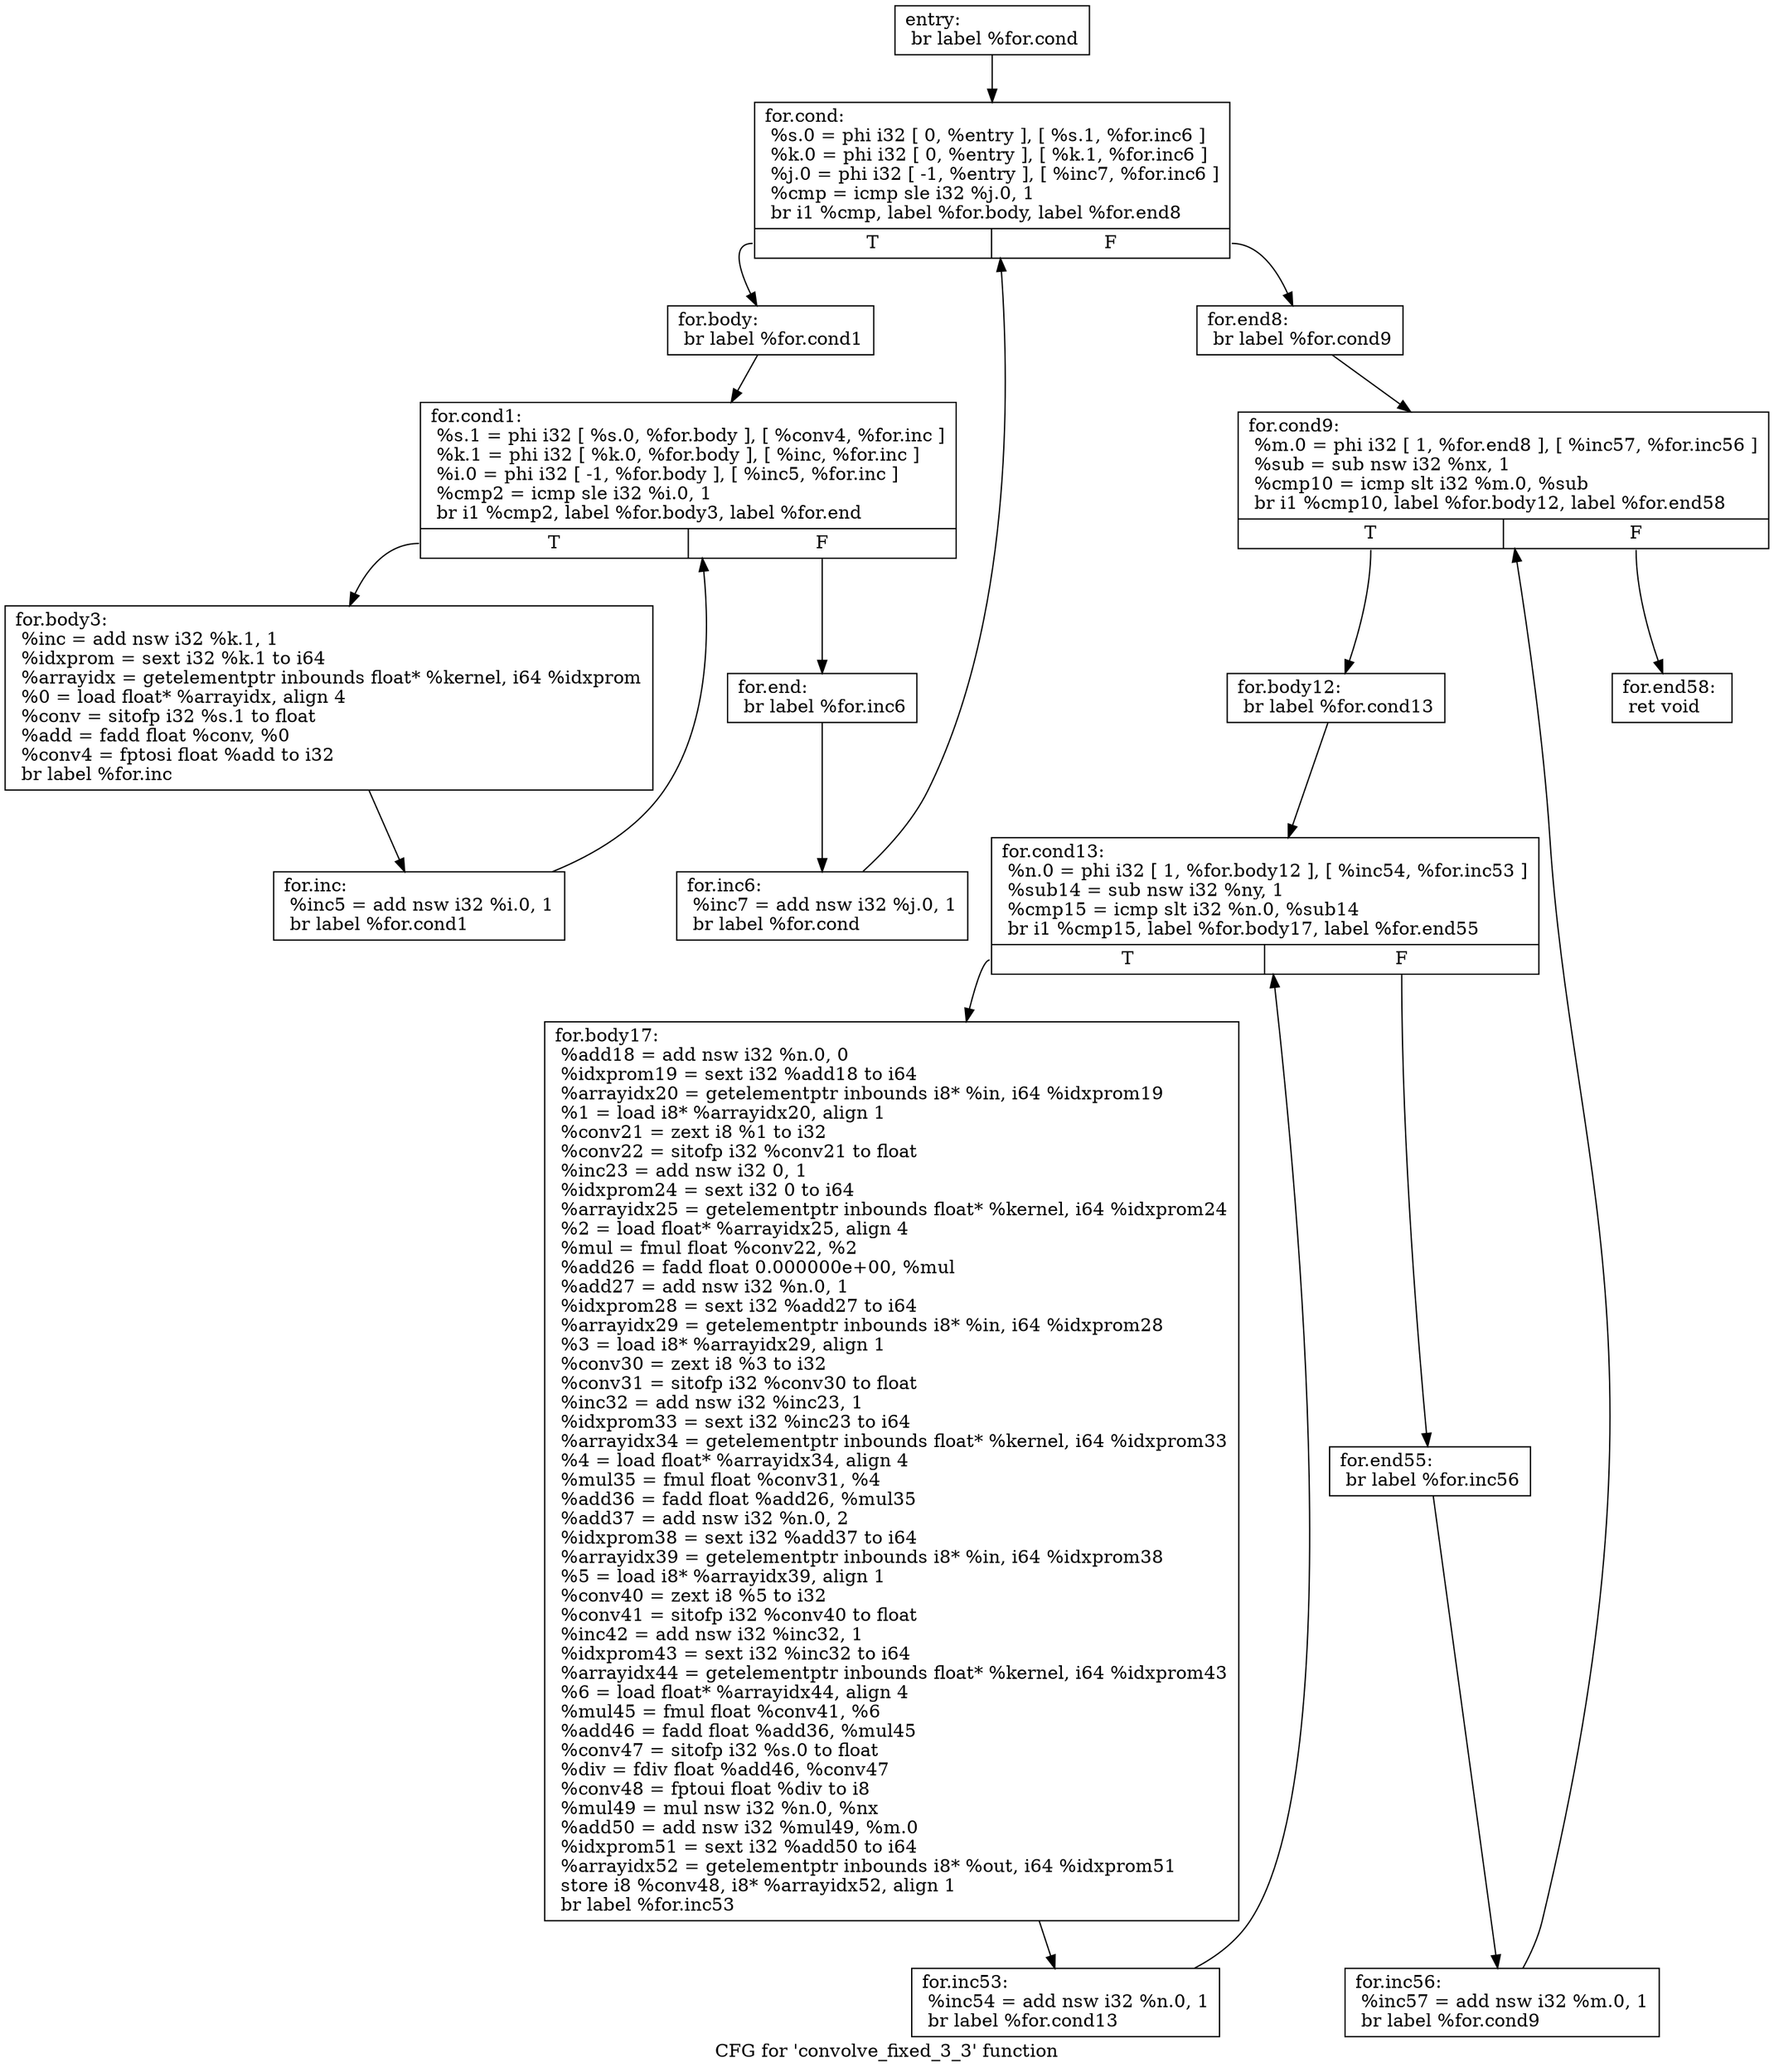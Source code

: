 digraph "CFG for 'convolve_fixed_3_3' function" {
	label="CFG for 'convolve_fixed_3_3' function";

	Node0x264b2f0 [shape=record,label="{entry:\l  br label %for.cond\l}"];
	Node0x264b2f0 -> Node0x264b350;
	Node0x264b350 [shape=record,label="{for.cond:                                         \l  %s.0 = phi i32 [ 0, %entry ], [ %s.1, %for.inc6 ]\l  %k.0 = phi i32 [ 0, %entry ], [ %k.1, %for.inc6 ]\l  %j.0 = phi i32 [ -1, %entry ], [ %inc7, %for.inc6 ]\l  %cmp = icmp sle i32 %j.0, 1\l  br i1 %cmp, label %for.body, label %for.end8\l|{<s0>T|<s1>F}}"];
	Node0x264b350:s0 -> Node0x264b3b0;
	Node0x264b350:s1 -> Node0x264b5f0;
	Node0x264b3b0 [shape=record,label="{for.body:                                         \l  br label %for.cond1\l}"];
	Node0x264b3b0 -> Node0x264b410;
	Node0x264b410 [shape=record,label="{for.cond1:                                        \l  %s.1 = phi i32 [ %s.0, %for.body ], [ %conv4, %for.inc ]\l  %k.1 = phi i32 [ %k.0, %for.body ], [ %inc, %for.inc ]\l  %i.0 = phi i32 [ -1, %for.body ], [ %inc5, %for.inc ]\l  %cmp2 = icmp sle i32 %i.0, 1\l  br i1 %cmp2, label %for.body3, label %for.end\l|{<s0>T|<s1>F}}"];
	Node0x264b410:s0 -> Node0x264b470;
	Node0x264b410:s1 -> Node0x264b530;
	Node0x264b470 [shape=record,label="{for.body3:                                        \l  %inc = add nsw i32 %k.1, 1\l  %idxprom = sext i32 %k.1 to i64\l  %arrayidx = getelementptr inbounds float* %kernel, i64 %idxprom\l  %0 = load float* %arrayidx, align 4\l  %conv = sitofp i32 %s.1 to float\l  %add = fadd float %conv, %0\l  %conv4 = fptosi float %add to i32\l  br label %for.inc\l}"];
	Node0x264b470 -> Node0x264b4d0;
	Node0x264b4d0 [shape=record,label="{for.inc:                                          \l  %inc5 = add nsw i32 %i.0, 1\l  br label %for.cond1\l}"];
	Node0x264b4d0 -> Node0x264b410;
	Node0x264b530 [shape=record,label="{for.end:                                          \l  br label %for.inc6\l}"];
	Node0x264b530 -> Node0x264b590;
	Node0x264b590 [shape=record,label="{for.inc6:                                         \l  %inc7 = add nsw i32 %j.0, 1\l  br label %for.cond\l}"];
	Node0x264b590 -> Node0x264b350;
	Node0x264b5f0 [shape=record,label="{for.end8:                                         \l  br label %for.cond9\l}"];
	Node0x264b5f0 -> Node0x264b650;
	Node0x264b650 [shape=record,label="{for.cond9:                                        \l  %m.0 = phi i32 [ 1, %for.end8 ], [ %inc57, %for.inc56 ]\l  %sub = sub nsw i32 %nx, 1\l  %cmp10 = icmp slt i32 %m.0, %sub\l  br i1 %cmp10, label %for.body12, label %for.end58\l|{<s0>T|<s1>F}}"];
	Node0x264b650:s0 -> Node0x264b910;
	Node0x264b650:s1 -> Node0x264bb50;
	Node0x264b910 [shape=record,label="{for.body12:                                       \l  br label %for.cond13\l}"];
	Node0x264b910 -> Node0x264b970;
	Node0x264b970 [shape=record,label="{for.cond13:                                       \l  %n.0 = phi i32 [ 1, %for.body12 ], [ %inc54, %for.inc53 ]\l  %sub14 = sub nsw i32 %ny, 1\l  %cmp15 = icmp slt i32 %n.0, %sub14\l  br i1 %cmp15, label %for.body17, label %for.end55\l|{<s0>T|<s1>F}}"];
	Node0x264b970:s0 -> Node0x264b9d0;
	Node0x264b970:s1 -> Node0x264ba90;
	Node0x264b9d0 [shape=record,label="{for.body17:                                       \l  %add18 = add nsw i32 %n.0, 0\l  %idxprom19 = sext i32 %add18 to i64\l  %arrayidx20 = getelementptr inbounds i8* %in, i64 %idxprom19\l  %1 = load i8* %arrayidx20, align 1\l  %conv21 = zext i8 %1 to i32\l  %conv22 = sitofp i32 %conv21 to float\l  %inc23 = add nsw i32 0, 1\l  %idxprom24 = sext i32 0 to i64\l  %arrayidx25 = getelementptr inbounds float* %kernel, i64 %idxprom24\l  %2 = load float* %arrayidx25, align 4\l  %mul = fmul float %conv22, %2\l  %add26 = fadd float 0.000000e+00, %mul\l  %add27 = add nsw i32 %n.0, 1\l  %idxprom28 = sext i32 %add27 to i64\l  %arrayidx29 = getelementptr inbounds i8* %in, i64 %idxprom28\l  %3 = load i8* %arrayidx29, align 1\l  %conv30 = zext i8 %3 to i32\l  %conv31 = sitofp i32 %conv30 to float\l  %inc32 = add nsw i32 %inc23, 1\l  %idxprom33 = sext i32 %inc23 to i64\l  %arrayidx34 = getelementptr inbounds float* %kernel, i64 %idxprom33\l  %4 = load float* %arrayidx34, align 4\l  %mul35 = fmul float %conv31, %4\l  %add36 = fadd float %add26, %mul35\l  %add37 = add nsw i32 %n.0, 2\l  %idxprom38 = sext i32 %add37 to i64\l  %arrayidx39 = getelementptr inbounds i8* %in, i64 %idxprom38\l  %5 = load i8* %arrayidx39, align 1\l  %conv40 = zext i8 %5 to i32\l  %conv41 = sitofp i32 %conv40 to float\l  %inc42 = add nsw i32 %inc32, 1\l  %idxprom43 = sext i32 %inc32 to i64\l  %arrayidx44 = getelementptr inbounds float* %kernel, i64 %idxprom43\l  %6 = load float* %arrayidx44, align 4\l  %mul45 = fmul float %conv41, %6\l  %add46 = fadd float %add36, %mul45\l  %conv47 = sitofp i32 %s.0 to float\l  %div = fdiv float %add46, %conv47\l  %conv48 = fptoui float %div to i8\l  %mul49 = mul nsw i32 %n.0, %nx\l  %add50 = add nsw i32 %mul49, %m.0\l  %idxprom51 = sext i32 %add50 to i64\l  %arrayidx52 = getelementptr inbounds i8* %out, i64 %idxprom51\l  store i8 %conv48, i8* %arrayidx52, align 1\l  br label %for.inc53\l}"];
	Node0x264b9d0 -> Node0x264ba30;
	Node0x264ba30 [shape=record,label="{for.inc53:                                        \l  %inc54 = add nsw i32 %n.0, 1\l  br label %for.cond13\l}"];
	Node0x264ba30 -> Node0x264b970;
	Node0x264ba90 [shape=record,label="{for.end55:                                        \l  br label %for.inc56\l}"];
	Node0x264ba90 -> Node0x264baf0;
	Node0x264baf0 [shape=record,label="{for.inc56:                                        \l  %inc57 = add nsw i32 %m.0, 1\l  br label %for.cond9\l}"];
	Node0x264baf0 -> Node0x264b650;
	Node0x264bb50 [shape=record,label="{for.end58:                                        \l  ret void\l}"];
}
